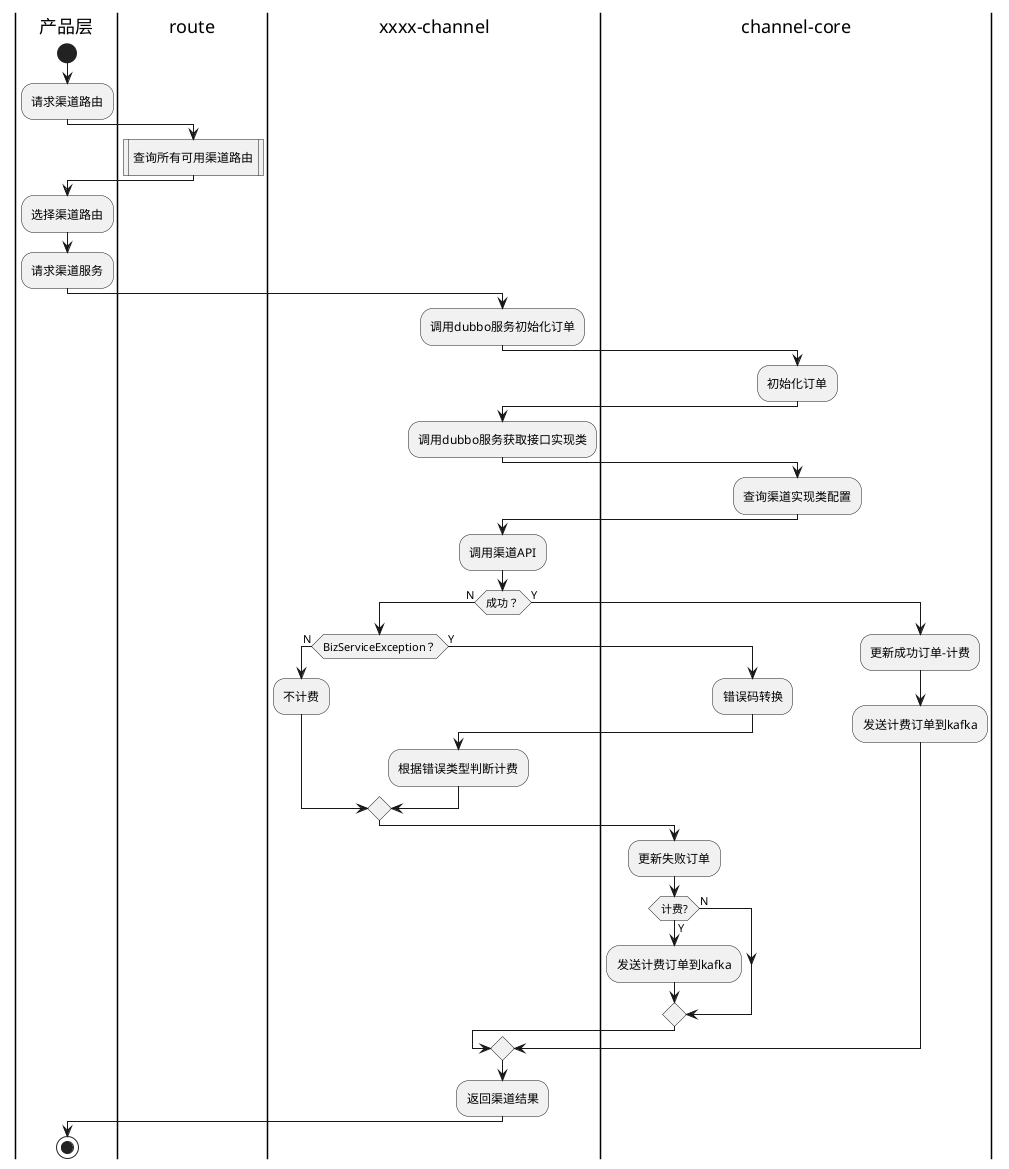 
@startuml
|产品层|
start
:请求渠道路由;
|route|
:查询所有可用渠道路由|
|产品层|
:选择渠道路由;
:请求渠道服务;
|xxxx-channel|
:调用dubbo服务初始化订单;
|channel-core|
:初始化订单;
|xxxx-channel|
:调用dubbo服务获取接口实现类;
|channel-core|
:查询渠道实现类配置;
|xxxx-channel|
:调用渠道API;
if(成功？) then(N)
    |xxxx-channel|
    if(BizServiceException？) THEN (N)
        :不计费;
    else (Y)
        |channel-core|
        :错误码转换;
        |xxxx-channel|
        :根据错误类型判断计费;
    endif

    |channel-core|
    :更新失败订单;
    if(计费?) then (Y)
        :发送计费订单到kafka;
    else (N)
    endif
else (Y)
    |channel-core|
    :更新成功订单-计费;
    :发送计费订单到kafka;
endif
    |xxxx-channel|
    :返回渠道结果;
|产品层|
stop

'输入：渠道路由参数（产品渠道、订单金额、交易业务场景、二级商户名称）和渠道接口参数
'输出：渠道调用结果
'描述：产品层查询可用渠道路由，调用某个渠道。渠道服务创建订单，并调用渠道方，根据渠道方返回结果进行计费，最后将计费订单发送到kafka供成本中心处理。
@enduml